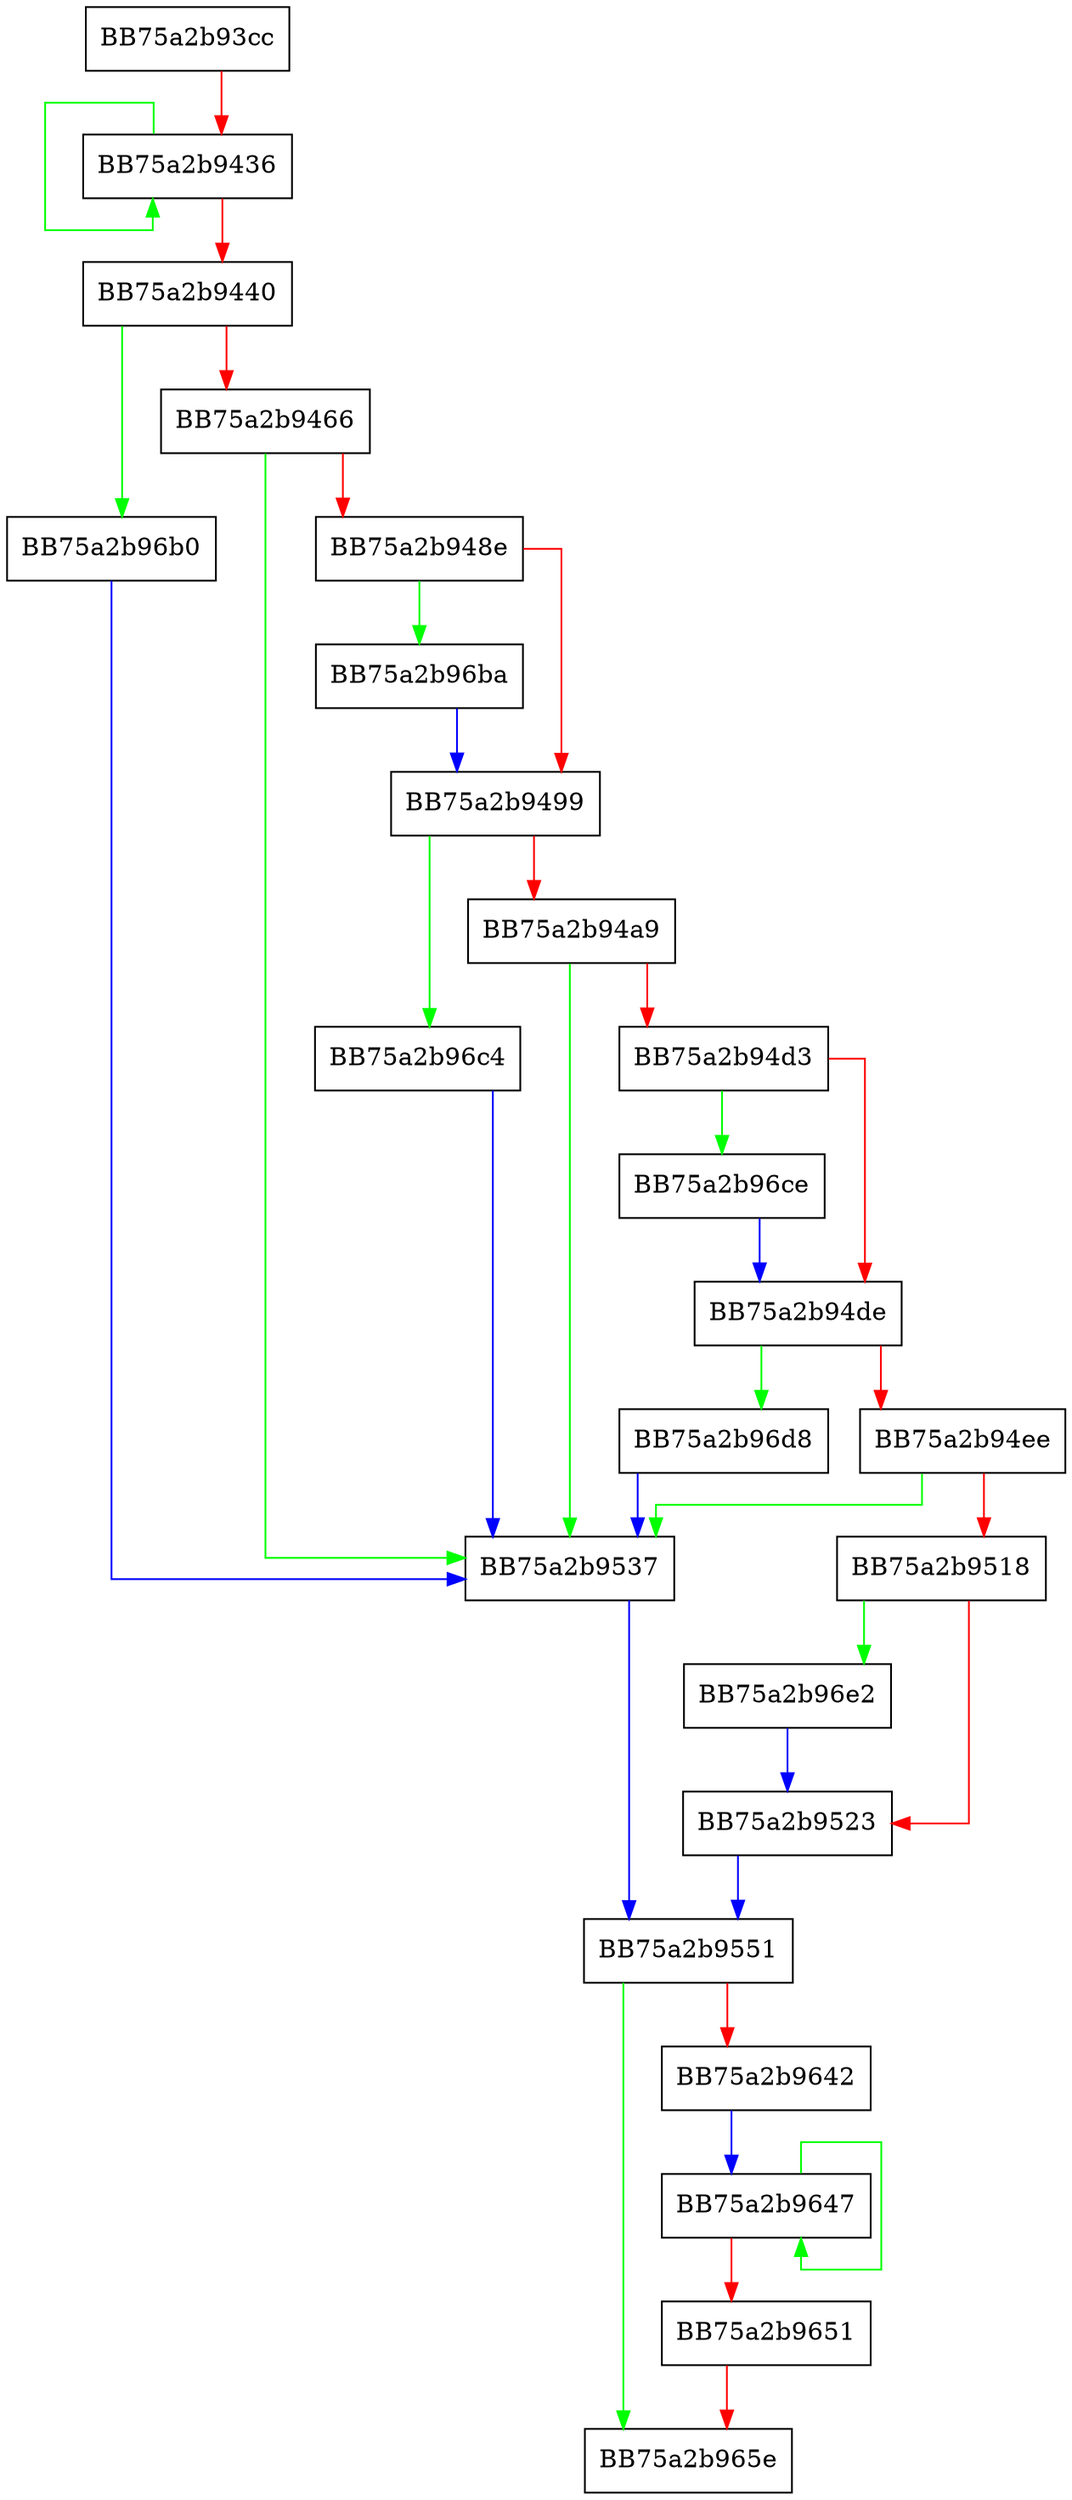 digraph GetFileContextualKey {
  node [shape="box"];
  graph [splines=ortho];
  BB75a2b93cc -> BB75a2b9436 [color="red"];
  BB75a2b9436 -> BB75a2b9436 [color="green"];
  BB75a2b9436 -> BB75a2b9440 [color="red"];
  BB75a2b9440 -> BB75a2b96b0 [color="green"];
  BB75a2b9440 -> BB75a2b9466 [color="red"];
  BB75a2b9466 -> BB75a2b9537 [color="green"];
  BB75a2b9466 -> BB75a2b948e [color="red"];
  BB75a2b948e -> BB75a2b96ba [color="green"];
  BB75a2b948e -> BB75a2b9499 [color="red"];
  BB75a2b9499 -> BB75a2b96c4 [color="green"];
  BB75a2b9499 -> BB75a2b94a9 [color="red"];
  BB75a2b94a9 -> BB75a2b9537 [color="green"];
  BB75a2b94a9 -> BB75a2b94d3 [color="red"];
  BB75a2b94d3 -> BB75a2b96ce [color="green"];
  BB75a2b94d3 -> BB75a2b94de [color="red"];
  BB75a2b94de -> BB75a2b96d8 [color="green"];
  BB75a2b94de -> BB75a2b94ee [color="red"];
  BB75a2b94ee -> BB75a2b9537 [color="green"];
  BB75a2b94ee -> BB75a2b9518 [color="red"];
  BB75a2b9518 -> BB75a2b96e2 [color="green"];
  BB75a2b9518 -> BB75a2b9523 [color="red"];
  BB75a2b9523 -> BB75a2b9551 [color="blue"];
  BB75a2b9537 -> BB75a2b9551 [color="blue"];
  BB75a2b9551 -> BB75a2b965e [color="green"];
  BB75a2b9551 -> BB75a2b9642 [color="red"];
  BB75a2b9642 -> BB75a2b9647 [color="blue"];
  BB75a2b9647 -> BB75a2b9647 [color="green"];
  BB75a2b9647 -> BB75a2b9651 [color="red"];
  BB75a2b9651 -> BB75a2b965e [color="red"];
  BB75a2b96b0 -> BB75a2b9537 [color="blue"];
  BB75a2b96ba -> BB75a2b9499 [color="blue"];
  BB75a2b96c4 -> BB75a2b9537 [color="blue"];
  BB75a2b96ce -> BB75a2b94de [color="blue"];
  BB75a2b96d8 -> BB75a2b9537 [color="blue"];
  BB75a2b96e2 -> BB75a2b9523 [color="blue"];
}